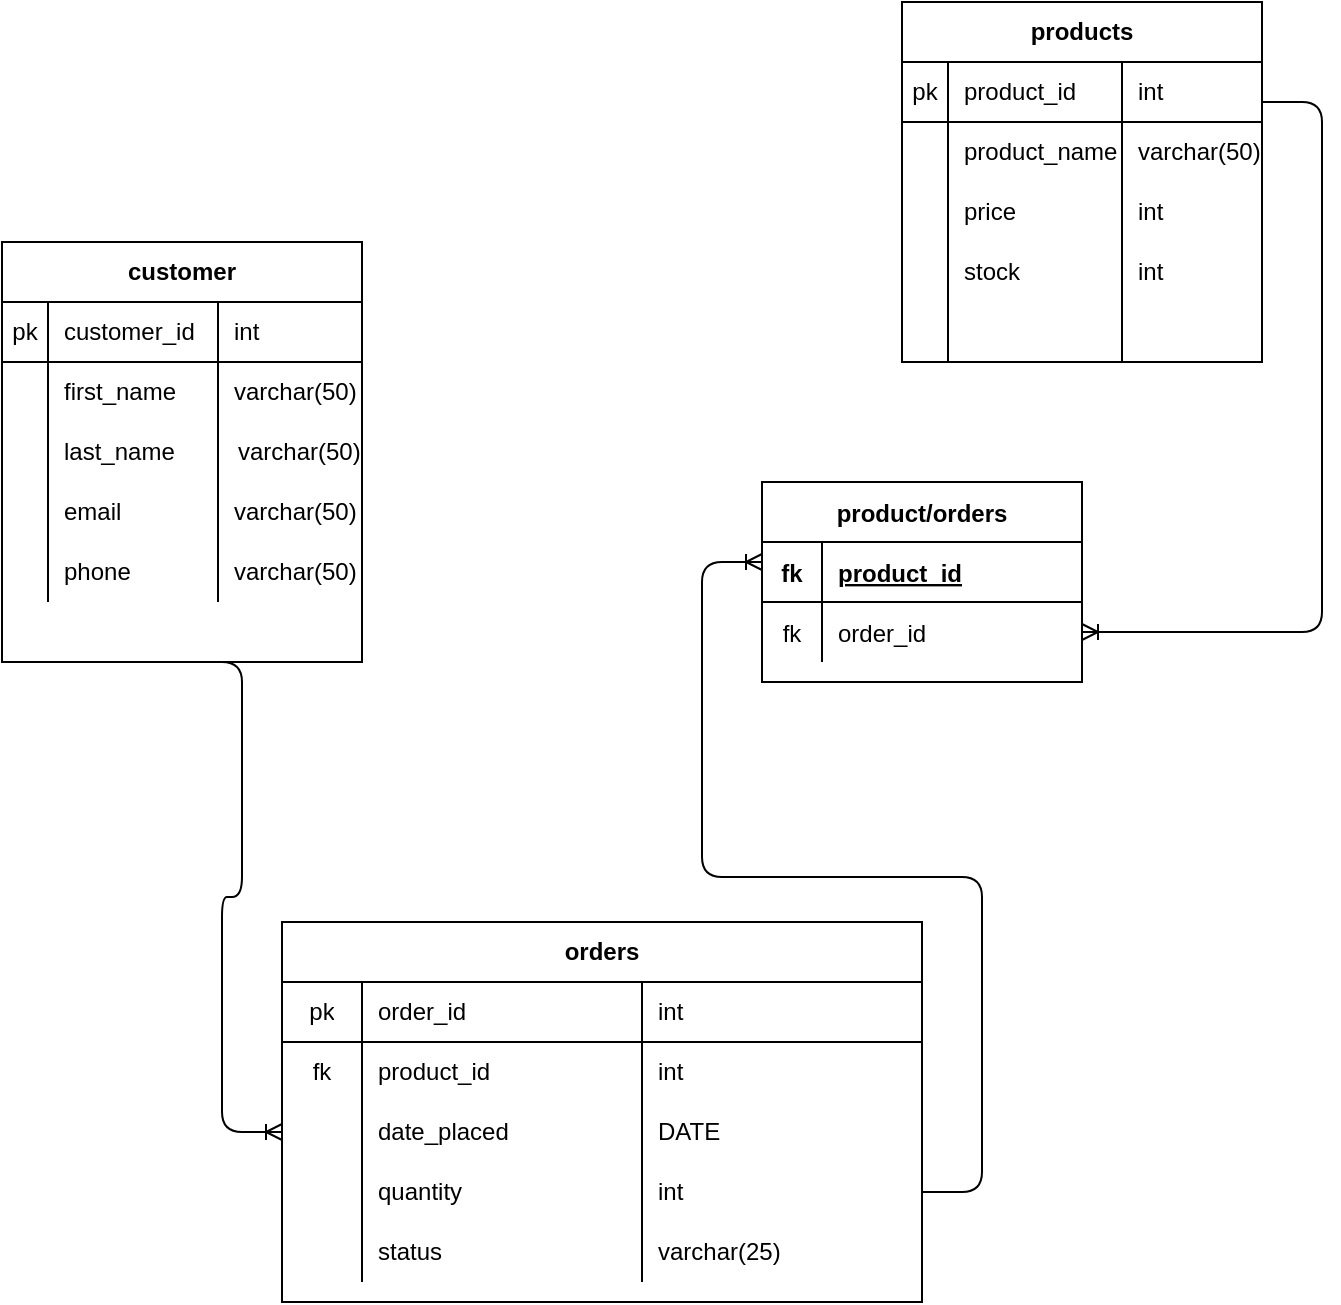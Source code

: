 <mxfile version="14.6.12" type="github">
  <diagram id="WdUzMKbhOJTNXHBL82K2" name="Page-1">
    <mxGraphModel dx="1422" dy="794" grid="1" gridSize="10" guides="1" tooltips="1" connect="1" arrows="1" fold="1" page="1" pageScale="1" pageWidth="850" pageHeight="1100" math="0" shadow="0">
      <root>
        <mxCell id="0" />
        <mxCell id="1" parent="0" />
        <mxCell id="PCMY5emXgMbDtx15MJKR-9" value="orders" style="shape=table;html=1;whiteSpace=wrap;startSize=30;container=1;collapsible=0;childLayout=tableLayout;fixedRows=1;rowLines=0;fontStyle=1;align=center;" parent="1" vertex="1">
          <mxGeometry x="180" y="530" width="320" height="190" as="geometry" />
        </mxCell>
        <mxCell id="PCMY5emXgMbDtx15MJKR-10" value="" style="shape=partialRectangle;html=1;whiteSpace=wrap;collapsible=0;dropTarget=0;pointerEvents=0;fillColor=none;top=0;left=0;bottom=1;right=0;points=[[0,0.5],[1,0.5]];portConstraint=eastwest;" parent="PCMY5emXgMbDtx15MJKR-9" vertex="1">
          <mxGeometry y="30" width="320" height="30" as="geometry" />
        </mxCell>
        <mxCell id="PCMY5emXgMbDtx15MJKR-11" value="pk" style="shape=partialRectangle;html=1;whiteSpace=wrap;connectable=0;fillColor=none;top=0;left=0;bottom=0;right=0;overflow=hidden;" parent="PCMY5emXgMbDtx15MJKR-10" vertex="1">
          <mxGeometry width="40" height="30" as="geometry" />
        </mxCell>
        <mxCell id="PCMY5emXgMbDtx15MJKR-12" value="order_id" style="shape=partialRectangle;html=1;whiteSpace=wrap;connectable=0;fillColor=none;top=0;left=0;bottom=0;right=0;align=left;spacingLeft=6;overflow=hidden;" parent="PCMY5emXgMbDtx15MJKR-10" vertex="1">
          <mxGeometry x="40" width="140" height="30" as="geometry" />
        </mxCell>
        <mxCell id="PCMY5emXgMbDtx15MJKR-66" value="int" style="shape=partialRectangle;html=1;whiteSpace=wrap;connectable=0;fillColor=none;top=0;left=0;bottom=0;right=0;align=left;spacingLeft=6;overflow=hidden;" parent="PCMY5emXgMbDtx15MJKR-10" vertex="1">
          <mxGeometry x="180" width="140" height="30" as="geometry" />
        </mxCell>
        <mxCell id="PCMY5emXgMbDtx15MJKR-16" value="" style="shape=partialRectangle;html=1;whiteSpace=wrap;collapsible=0;dropTarget=0;pointerEvents=0;fillColor=none;top=0;left=0;bottom=0;right=0;points=[[0,0.5],[1,0.5]];portConstraint=eastwest;" parent="PCMY5emXgMbDtx15MJKR-9" vertex="1">
          <mxGeometry y="60" width="320" height="30" as="geometry" />
        </mxCell>
        <mxCell id="PCMY5emXgMbDtx15MJKR-17" value="fk" style="shape=partialRectangle;html=1;whiteSpace=wrap;connectable=0;fillColor=none;top=0;left=0;bottom=0;right=0;overflow=hidden;" parent="PCMY5emXgMbDtx15MJKR-16" vertex="1">
          <mxGeometry width="40" height="30" as="geometry" />
        </mxCell>
        <mxCell id="PCMY5emXgMbDtx15MJKR-18" value="product_id" style="shape=partialRectangle;html=1;whiteSpace=wrap;connectable=0;fillColor=none;top=0;left=0;bottom=0;right=0;align=left;spacingLeft=6;overflow=hidden;" parent="PCMY5emXgMbDtx15MJKR-16" vertex="1">
          <mxGeometry x="40" width="140" height="30" as="geometry" />
        </mxCell>
        <mxCell id="PCMY5emXgMbDtx15MJKR-68" value="int" style="shape=partialRectangle;html=1;whiteSpace=wrap;connectable=0;fillColor=none;top=0;left=0;bottom=0;right=0;align=left;spacingLeft=6;overflow=hidden;" parent="PCMY5emXgMbDtx15MJKR-16" vertex="1">
          <mxGeometry x="180" width="140" height="30" as="geometry" />
        </mxCell>
        <mxCell id="PCMY5emXgMbDtx15MJKR-48" style="shape=partialRectangle;html=1;whiteSpace=wrap;collapsible=0;dropTarget=0;pointerEvents=0;fillColor=none;top=0;left=0;bottom=0;right=0;points=[[0,0.5],[1,0.5]];portConstraint=eastwest;" parent="PCMY5emXgMbDtx15MJKR-9" vertex="1">
          <mxGeometry y="90" width="320" height="30" as="geometry" />
        </mxCell>
        <mxCell id="PCMY5emXgMbDtx15MJKR-49" style="shape=partialRectangle;html=1;whiteSpace=wrap;connectable=0;fillColor=none;top=0;left=0;bottom=0;right=0;overflow=hidden;" parent="PCMY5emXgMbDtx15MJKR-48" vertex="1">
          <mxGeometry width="40" height="30" as="geometry" />
        </mxCell>
        <mxCell id="PCMY5emXgMbDtx15MJKR-50" value="date_placed" style="shape=partialRectangle;html=1;whiteSpace=wrap;connectable=0;fillColor=none;top=0;left=0;bottom=0;right=0;align=left;spacingLeft=6;overflow=hidden;" parent="PCMY5emXgMbDtx15MJKR-48" vertex="1">
          <mxGeometry x="40" width="140" height="30" as="geometry" />
        </mxCell>
        <mxCell id="PCMY5emXgMbDtx15MJKR-69" value="DATE" style="shape=partialRectangle;html=1;whiteSpace=wrap;connectable=0;fillColor=none;top=0;left=0;bottom=0;right=0;align=left;spacingLeft=6;overflow=hidden;" parent="PCMY5emXgMbDtx15MJKR-48" vertex="1">
          <mxGeometry x="180" width="140" height="30" as="geometry" />
        </mxCell>
        <mxCell id="PCMY5emXgMbDtx15MJKR-45" style="shape=partialRectangle;html=1;whiteSpace=wrap;collapsible=0;dropTarget=0;pointerEvents=0;fillColor=none;top=0;left=0;bottom=0;right=0;points=[[0,0.5],[1,0.5]];portConstraint=eastwest;" parent="PCMY5emXgMbDtx15MJKR-9" vertex="1">
          <mxGeometry y="120" width="320" height="30" as="geometry" />
        </mxCell>
        <mxCell id="PCMY5emXgMbDtx15MJKR-46" style="shape=partialRectangle;html=1;whiteSpace=wrap;connectable=0;fillColor=none;top=0;left=0;bottom=0;right=0;overflow=hidden;" parent="PCMY5emXgMbDtx15MJKR-45" vertex="1">
          <mxGeometry width="40" height="30" as="geometry" />
        </mxCell>
        <mxCell id="PCMY5emXgMbDtx15MJKR-47" value="quantity" style="shape=partialRectangle;html=1;whiteSpace=wrap;connectable=0;fillColor=none;top=0;left=0;bottom=0;right=0;align=left;spacingLeft=6;overflow=hidden;" parent="PCMY5emXgMbDtx15MJKR-45" vertex="1">
          <mxGeometry x="40" width="140" height="30" as="geometry" />
        </mxCell>
        <mxCell id="PCMY5emXgMbDtx15MJKR-70" value="int" style="shape=partialRectangle;html=1;whiteSpace=wrap;connectable=0;fillColor=none;top=0;left=0;bottom=0;right=0;align=left;spacingLeft=6;overflow=hidden;" parent="PCMY5emXgMbDtx15MJKR-45" vertex="1">
          <mxGeometry x="180" width="140" height="30" as="geometry" />
        </mxCell>
        <mxCell id="PCMY5emXgMbDtx15MJKR-74" style="shape=partialRectangle;html=1;whiteSpace=wrap;collapsible=0;dropTarget=0;pointerEvents=0;fillColor=none;top=0;left=0;bottom=0;right=0;points=[[0,0.5],[1,0.5]];portConstraint=eastwest;" parent="PCMY5emXgMbDtx15MJKR-9" vertex="1">
          <mxGeometry y="150" width="320" height="30" as="geometry" />
        </mxCell>
        <mxCell id="PCMY5emXgMbDtx15MJKR-75" style="shape=partialRectangle;html=1;whiteSpace=wrap;connectable=0;fillColor=none;top=0;left=0;bottom=0;right=0;overflow=hidden;" parent="PCMY5emXgMbDtx15MJKR-74" vertex="1">
          <mxGeometry width="40" height="30" as="geometry" />
        </mxCell>
        <mxCell id="PCMY5emXgMbDtx15MJKR-76" value="status" style="shape=partialRectangle;html=1;whiteSpace=wrap;connectable=0;fillColor=none;top=0;left=0;bottom=0;right=0;align=left;spacingLeft=6;overflow=hidden;" parent="PCMY5emXgMbDtx15MJKR-74" vertex="1">
          <mxGeometry x="40" width="140" height="30" as="geometry" />
        </mxCell>
        <mxCell id="PCMY5emXgMbDtx15MJKR-77" value="&lt;span&gt;varchar(25)&lt;/span&gt;" style="shape=partialRectangle;html=1;whiteSpace=wrap;connectable=0;fillColor=none;top=0;left=0;bottom=0;right=0;align=left;spacingLeft=6;overflow=hidden;" parent="PCMY5emXgMbDtx15MJKR-74" vertex="1">
          <mxGeometry x="180" width="140" height="30" as="geometry" />
        </mxCell>
        <mxCell id="PCMY5emXgMbDtx15MJKR-19" value="customer" style="shape=table;html=1;whiteSpace=wrap;startSize=30;container=1;collapsible=0;childLayout=tableLayout;fixedRows=1;rowLines=0;fontStyle=1;align=center;" parent="1" vertex="1">
          <mxGeometry x="40" y="190" width="180" height="210" as="geometry" />
        </mxCell>
        <mxCell id="PCMY5emXgMbDtx15MJKR-20" value="" style="shape=partialRectangle;html=1;whiteSpace=wrap;collapsible=0;dropTarget=0;pointerEvents=0;fillColor=none;top=0;left=0;bottom=1;right=0;points=[[0,0.5],[1,0.5]];portConstraint=eastwest;" parent="PCMY5emXgMbDtx15MJKR-19" vertex="1">
          <mxGeometry y="30" width="180" height="30" as="geometry" />
        </mxCell>
        <mxCell id="PCMY5emXgMbDtx15MJKR-21" value="pk" style="shape=partialRectangle;html=1;whiteSpace=wrap;connectable=0;fillColor=none;top=0;left=0;bottom=0;right=0;overflow=hidden;" parent="PCMY5emXgMbDtx15MJKR-20" vertex="1">
          <mxGeometry width="23" height="30" as="geometry" />
        </mxCell>
        <mxCell id="PCMY5emXgMbDtx15MJKR-22" value="customer_id" style="shape=partialRectangle;html=1;whiteSpace=wrap;connectable=0;fillColor=none;top=0;left=0;bottom=0;right=0;align=left;spacingLeft=6;overflow=hidden;" parent="PCMY5emXgMbDtx15MJKR-20" vertex="1">
          <mxGeometry x="23" width="85" height="30" as="geometry" />
        </mxCell>
        <mxCell id="PCMY5emXgMbDtx15MJKR-59" value="int" style="shape=partialRectangle;html=1;whiteSpace=wrap;connectable=0;fillColor=none;top=0;left=0;bottom=0;right=0;align=left;spacingLeft=6;overflow=hidden;" parent="PCMY5emXgMbDtx15MJKR-20" vertex="1">
          <mxGeometry x="108" width="72" height="30" as="geometry" />
        </mxCell>
        <mxCell id="PCMY5emXgMbDtx15MJKR-23" value="" style="shape=partialRectangle;html=1;whiteSpace=wrap;collapsible=0;dropTarget=0;pointerEvents=0;fillColor=none;top=0;left=0;bottom=0;right=0;points=[[0,0.5],[1,0.5]];portConstraint=eastwest;" parent="PCMY5emXgMbDtx15MJKR-19" vertex="1">
          <mxGeometry y="60" width="180" height="30" as="geometry" />
        </mxCell>
        <mxCell id="PCMY5emXgMbDtx15MJKR-24" value="" style="shape=partialRectangle;html=1;whiteSpace=wrap;connectable=0;fillColor=none;top=0;left=0;bottom=0;right=0;overflow=hidden;" parent="PCMY5emXgMbDtx15MJKR-23" vertex="1">
          <mxGeometry width="23" height="30" as="geometry" />
        </mxCell>
        <mxCell id="PCMY5emXgMbDtx15MJKR-25" value="first_name" style="shape=partialRectangle;html=1;whiteSpace=wrap;connectable=0;fillColor=none;top=0;left=0;bottom=0;right=0;align=left;spacingLeft=6;overflow=hidden;" parent="PCMY5emXgMbDtx15MJKR-23" vertex="1">
          <mxGeometry x="23" width="85" height="30" as="geometry" />
        </mxCell>
        <mxCell id="PCMY5emXgMbDtx15MJKR-60" value="varchar(50)" style="shape=partialRectangle;html=1;whiteSpace=wrap;connectable=0;fillColor=none;top=0;left=0;bottom=0;right=0;align=left;spacingLeft=6;overflow=hidden;" parent="PCMY5emXgMbDtx15MJKR-23" vertex="1">
          <mxGeometry x="108" width="72" height="30" as="geometry" />
        </mxCell>
        <mxCell id="PCMY5emXgMbDtx15MJKR-26" value="" style="shape=partialRectangle;html=1;whiteSpace=wrap;collapsible=0;dropTarget=0;pointerEvents=0;fillColor=none;top=0;left=0;bottom=0;right=0;points=[[0,0.5],[1,0.5]];portConstraint=eastwest;" parent="PCMY5emXgMbDtx15MJKR-19" vertex="1">
          <mxGeometry y="90" width="180" height="30" as="geometry" />
        </mxCell>
        <mxCell id="PCMY5emXgMbDtx15MJKR-27" value="" style="shape=partialRectangle;html=1;whiteSpace=wrap;connectable=0;fillColor=none;top=0;left=0;bottom=0;right=0;overflow=hidden;" parent="PCMY5emXgMbDtx15MJKR-26" vertex="1">
          <mxGeometry width="23" height="30" as="geometry" />
        </mxCell>
        <mxCell id="PCMY5emXgMbDtx15MJKR-28" value="last_name" style="shape=partialRectangle;html=1;whiteSpace=wrap;connectable=0;fillColor=none;top=0;left=0;bottom=0;right=0;align=left;spacingLeft=6;overflow=hidden;" parent="PCMY5emXgMbDtx15MJKR-26" vertex="1">
          <mxGeometry x="23" width="85" height="30" as="geometry" />
        </mxCell>
        <mxCell id="PCMY5emXgMbDtx15MJKR-61" style="shape=partialRectangle;html=1;whiteSpace=wrap;connectable=0;fillColor=none;top=0;left=0;bottom=0;right=0;align=left;spacingLeft=6;overflow=hidden;" parent="PCMY5emXgMbDtx15MJKR-26" vertex="1">
          <mxGeometry x="108" width="72" height="30" as="geometry" />
        </mxCell>
        <mxCell id="PCMY5emXgMbDtx15MJKR-56" style="shape=partialRectangle;html=1;whiteSpace=wrap;collapsible=0;dropTarget=0;pointerEvents=0;fillColor=none;top=0;left=0;bottom=0;right=0;points=[[0,0.5],[1,0.5]];portConstraint=eastwest;" parent="PCMY5emXgMbDtx15MJKR-19" vertex="1">
          <mxGeometry y="120" width="180" height="30" as="geometry" />
        </mxCell>
        <mxCell id="PCMY5emXgMbDtx15MJKR-57" style="shape=partialRectangle;html=1;whiteSpace=wrap;connectable=0;fillColor=none;top=0;left=0;bottom=0;right=0;overflow=hidden;" parent="PCMY5emXgMbDtx15MJKR-56" vertex="1">
          <mxGeometry width="23" height="30" as="geometry" />
        </mxCell>
        <mxCell id="PCMY5emXgMbDtx15MJKR-58" value="email" style="shape=partialRectangle;html=1;whiteSpace=wrap;connectable=0;fillColor=none;top=0;left=0;bottom=0;right=0;align=left;spacingLeft=6;overflow=hidden;" parent="PCMY5emXgMbDtx15MJKR-56" vertex="1">
          <mxGeometry x="23" width="85" height="30" as="geometry" />
        </mxCell>
        <mxCell id="PCMY5emXgMbDtx15MJKR-62" value="&lt;span&gt;varchar(50)&lt;/span&gt;" style="shape=partialRectangle;html=1;whiteSpace=wrap;connectable=0;fillColor=none;top=0;left=0;bottom=0;right=0;align=left;spacingLeft=6;overflow=hidden;" parent="PCMY5emXgMbDtx15MJKR-56" vertex="1">
          <mxGeometry x="108" width="72" height="30" as="geometry" />
        </mxCell>
        <mxCell id="PCMY5emXgMbDtx15MJKR-53" style="shape=partialRectangle;html=1;whiteSpace=wrap;collapsible=0;dropTarget=0;pointerEvents=0;fillColor=none;top=0;left=0;bottom=0;right=0;points=[[0,0.5],[1,0.5]];portConstraint=eastwest;" parent="PCMY5emXgMbDtx15MJKR-19" vertex="1">
          <mxGeometry y="150" width="180" height="30" as="geometry" />
        </mxCell>
        <mxCell id="PCMY5emXgMbDtx15MJKR-54" style="shape=partialRectangle;html=1;whiteSpace=wrap;connectable=0;fillColor=none;top=0;left=0;bottom=0;right=0;overflow=hidden;" parent="PCMY5emXgMbDtx15MJKR-53" vertex="1">
          <mxGeometry width="23" height="30" as="geometry" />
        </mxCell>
        <mxCell id="PCMY5emXgMbDtx15MJKR-55" value="phone" style="shape=partialRectangle;html=1;whiteSpace=wrap;connectable=0;fillColor=none;top=0;left=0;bottom=0;right=0;align=left;spacingLeft=6;overflow=hidden;" parent="PCMY5emXgMbDtx15MJKR-53" vertex="1">
          <mxGeometry x="23" width="85" height="30" as="geometry" />
        </mxCell>
        <mxCell id="PCMY5emXgMbDtx15MJKR-63" value="&lt;span&gt;varchar(50)&lt;/span&gt;" style="shape=partialRectangle;html=1;whiteSpace=wrap;connectable=0;fillColor=none;top=0;left=0;bottom=0;right=0;align=left;spacingLeft=6;overflow=hidden;" parent="PCMY5emXgMbDtx15MJKR-53" vertex="1">
          <mxGeometry x="108" width="72" height="30" as="geometry" />
        </mxCell>
        <mxCell id="PCMY5emXgMbDtx15MJKR-29" value="products" style="shape=table;html=1;whiteSpace=wrap;startSize=30;container=1;collapsible=0;childLayout=tableLayout;fixedRows=1;rowLines=0;fontStyle=1;align=center;" parent="1" vertex="1">
          <mxGeometry x="490" y="70" width="180" height="180" as="geometry" />
        </mxCell>
        <mxCell id="PCMY5emXgMbDtx15MJKR-30" value="" style="shape=partialRectangle;html=1;whiteSpace=wrap;collapsible=0;dropTarget=0;pointerEvents=0;fillColor=none;top=0;left=0;bottom=1;right=0;points=[[0,0.5],[1,0.5]];portConstraint=eastwest;" parent="PCMY5emXgMbDtx15MJKR-29" vertex="1">
          <mxGeometry y="30" width="180" height="30" as="geometry" />
        </mxCell>
        <mxCell id="PCMY5emXgMbDtx15MJKR-31" value="pk" style="shape=partialRectangle;html=1;whiteSpace=wrap;connectable=0;fillColor=none;top=0;left=0;bottom=0;right=0;overflow=hidden;" parent="PCMY5emXgMbDtx15MJKR-30" vertex="1">
          <mxGeometry width="23" height="30" as="geometry" />
        </mxCell>
        <mxCell id="PCMY5emXgMbDtx15MJKR-32" value="product_id" style="shape=partialRectangle;html=1;whiteSpace=wrap;connectable=0;fillColor=none;top=0;left=0;bottom=0;right=0;align=left;spacingLeft=6;overflow=hidden;" parent="PCMY5emXgMbDtx15MJKR-30" vertex="1">
          <mxGeometry x="23" width="87" height="30" as="geometry" />
        </mxCell>
        <mxCell id="PCMY5emXgMbDtx15MJKR-71" value="int" style="shape=partialRectangle;html=1;whiteSpace=wrap;connectable=0;fillColor=none;top=0;left=0;bottom=0;right=0;align=left;spacingLeft=6;overflow=hidden;" parent="PCMY5emXgMbDtx15MJKR-30" vertex="1">
          <mxGeometry x="110" width="70" height="30" as="geometry" />
        </mxCell>
        <mxCell id="PCMY5emXgMbDtx15MJKR-33" value="" style="shape=partialRectangle;html=1;whiteSpace=wrap;collapsible=0;dropTarget=0;pointerEvents=0;fillColor=none;top=0;left=0;bottom=0;right=0;points=[[0,0.5],[1,0.5]];portConstraint=eastwest;" parent="PCMY5emXgMbDtx15MJKR-29" vertex="1">
          <mxGeometry y="60" width="180" height="30" as="geometry" />
        </mxCell>
        <mxCell id="PCMY5emXgMbDtx15MJKR-34" value="" style="shape=partialRectangle;html=1;whiteSpace=wrap;connectable=0;fillColor=none;top=0;left=0;bottom=0;right=0;overflow=hidden;" parent="PCMY5emXgMbDtx15MJKR-33" vertex="1">
          <mxGeometry width="23" height="30" as="geometry" />
        </mxCell>
        <mxCell id="PCMY5emXgMbDtx15MJKR-35" value="product_name" style="shape=partialRectangle;html=1;whiteSpace=wrap;connectable=0;fillColor=none;top=0;left=0;bottom=0;right=0;align=left;spacingLeft=6;overflow=hidden;" parent="PCMY5emXgMbDtx15MJKR-33" vertex="1">
          <mxGeometry x="23" width="87" height="30" as="geometry" />
        </mxCell>
        <mxCell id="PCMY5emXgMbDtx15MJKR-72" value="&lt;span&gt;varchar(50)&lt;/span&gt;" style="shape=partialRectangle;html=1;whiteSpace=wrap;connectable=0;fillColor=none;top=0;left=0;bottom=0;right=0;align=left;spacingLeft=6;overflow=hidden;" parent="PCMY5emXgMbDtx15MJKR-33" vertex="1">
          <mxGeometry x="110" width="70" height="30" as="geometry" />
        </mxCell>
        <mxCell id="PCMY5emXgMbDtx15MJKR-36" value="" style="shape=partialRectangle;html=1;whiteSpace=wrap;collapsible=0;dropTarget=0;pointerEvents=0;fillColor=none;top=0;left=0;bottom=0;right=0;points=[[0,0.5],[1,0.5]];portConstraint=eastwest;" parent="PCMY5emXgMbDtx15MJKR-29" vertex="1">
          <mxGeometry y="90" width="180" height="30" as="geometry" />
        </mxCell>
        <mxCell id="PCMY5emXgMbDtx15MJKR-37" value="" style="shape=partialRectangle;html=1;whiteSpace=wrap;connectable=0;fillColor=none;top=0;left=0;bottom=0;right=0;overflow=hidden;" parent="PCMY5emXgMbDtx15MJKR-36" vertex="1">
          <mxGeometry width="23" height="30" as="geometry" />
        </mxCell>
        <mxCell id="PCMY5emXgMbDtx15MJKR-38" value="price" style="shape=partialRectangle;html=1;whiteSpace=wrap;connectable=0;fillColor=none;top=0;left=0;bottom=0;right=0;align=left;spacingLeft=6;overflow=hidden;" parent="PCMY5emXgMbDtx15MJKR-36" vertex="1">
          <mxGeometry x="23" width="87" height="30" as="geometry" />
        </mxCell>
        <mxCell id="PCMY5emXgMbDtx15MJKR-73" value="int" style="shape=partialRectangle;html=1;whiteSpace=wrap;connectable=0;fillColor=none;top=0;left=0;bottom=0;right=0;align=left;spacingLeft=6;overflow=hidden;" parent="PCMY5emXgMbDtx15MJKR-36" vertex="1">
          <mxGeometry x="110" width="70" height="30" as="geometry" />
        </mxCell>
        <mxCell id="PCMY5emXgMbDtx15MJKR-78" style="shape=partialRectangle;html=1;whiteSpace=wrap;collapsible=0;dropTarget=0;pointerEvents=0;fillColor=none;top=0;left=0;bottom=0;right=0;points=[[0,0.5],[1,0.5]];portConstraint=eastwest;" parent="PCMY5emXgMbDtx15MJKR-29" vertex="1">
          <mxGeometry y="120" width="180" height="30" as="geometry" />
        </mxCell>
        <mxCell id="PCMY5emXgMbDtx15MJKR-79" style="shape=partialRectangle;html=1;whiteSpace=wrap;connectable=0;fillColor=none;top=0;left=0;bottom=0;right=0;overflow=hidden;" parent="PCMY5emXgMbDtx15MJKR-78" vertex="1">
          <mxGeometry width="23" height="30" as="geometry" />
        </mxCell>
        <mxCell id="PCMY5emXgMbDtx15MJKR-80" value="stock" style="shape=partialRectangle;html=1;whiteSpace=wrap;connectable=0;fillColor=none;top=0;left=0;bottom=0;right=0;align=left;spacingLeft=6;overflow=hidden;" parent="PCMY5emXgMbDtx15MJKR-78" vertex="1">
          <mxGeometry x="23" width="87" height="30" as="geometry" />
        </mxCell>
        <mxCell id="PCMY5emXgMbDtx15MJKR-81" value="int" style="shape=partialRectangle;html=1;whiteSpace=wrap;connectable=0;fillColor=none;top=0;left=0;bottom=0;right=0;align=left;spacingLeft=6;overflow=hidden;" parent="PCMY5emXgMbDtx15MJKR-78" vertex="1">
          <mxGeometry x="110" width="70" height="30" as="geometry" />
        </mxCell>
        <mxCell id="PCMY5emXgMbDtx15MJKR-82" style="shape=partialRectangle;html=1;whiteSpace=wrap;collapsible=0;dropTarget=0;pointerEvents=0;fillColor=none;top=0;left=0;bottom=0;right=0;points=[[0,0.5],[1,0.5]];portConstraint=eastwest;" parent="PCMY5emXgMbDtx15MJKR-29" vertex="1">
          <mxGeometry y="150" width="180" height="30" as="geometry" />
        </mxCell>
        <mxCell id="PCMY5emXgMbDtx15MJKR-83" style="shape=partialRectangle;html=1;whiteSpace=wrap;connectable=0;fillColor=none;top=0;left=0;bottom=0;right=0;overflow=hidden;" parent="PCMY5emXgMbDtx15MJKR-82" vertex="1">
          <mxGeometry width="23" height="30" as="geometry" />
        </mxCell>
        <mxCell id="PCMY5emXgMbDtx15MJKR-84" style="shape=partialRectangle;html=1;whiteSpace=wrap;connectable=0;fillColor=none;top=0;left=0;bottom=0;right=0;align=left;spacingLeft=6;overflow=hidden;" parent="PCMY5emXgMbDtx15MJKR-82" vertex="1">
          <mxGeometry x="23" width="87" height="30" as="geometry" />
        </mxCell>
        <mxCell id="PCMY5emXgMbDtx15MJKR-85" style="shape=partialRectangle;html=1;whiteSpace=wrap;connectable=0;fillColor=none;top=0;left=0;bottom=0;right=0;align=left;spacingLeft=6;overflow=hidden;" parent="PCMY5emXgMbDtx15MJKR-82" vertex="1">
          <mxGeometry x="110" width="70" height="30" as="geometry" />
        </mxCell>
        <mxCell id="PCMY5emXgMbDtx15MJKR-64" value="&lt;span&gt;varchar(50)&lt;/span&gt;" style="shape=partialRectangle;html=1;whiteSpace=wrap;connectable=0;fillColor=none;top=0;left=0;bottom=0;right=0;align=left;spacingLeft=6;overflow=hidden;" parent="1" vertex="1">
          <mxGeometry x="150" y="280" width="109" height="30" as="geometry" />
        </mxCell>
        <mxCell id="PCMY5emXgMbDtx15MJKR-87" value="product/orders" style="shape=table;startSize=30;container=1;collapsible=1;childLayout=tableLayout;fixedRows=1;rowLines=0;fontStyle=1;align=center;resizeLast=1;" parent="1" vertex="1">
          <mxGeometry x="420" y="310" width="160" height="100" as="geometry" />
        </mxCell>
        <mxCell id="PCMY5emXgMbDtx15MJKR-88" value="" style="shape=partialRectangle;collapsible=0;dropTarget=0;pointerEvents=0;fillColor=none;top=0;left=0;bottom=1;right=0;points=[[0,0.5],[1,0.5]];portConstraint=eastwest;" parent="PCMY5emXgMbDtx15MJKR-87" vertex="1">
          <mxGeometry y="30" width="160" height="30" as="geometry" />
        </mxCell>
        <mxCell id="PCMY5emXgMbDtx15MJKR-89" value="fk" style="shape=partialRectangle;connectable=0;fillColor=none;top=0;left=0;bottom=0;right=0;fontStyle=1;overflow=hidden;" parent="PCMY5emXgMbDtx15MJKR-88" vertex="1">
          <mxGeometry width="30" height="30" as="geometry" />
        </mxCell>
        <mxCell id="PCMY5emXgMbDtx15MJKR-90" value="product_id" style="shape=partialRectangle;connectable=0;fillColor=none;top=0;left=0;bottom=0;right=0;align=left;spacingLeft=6;fontStyle=5;overflow=hidden;" parent="PCMY5emXgMbDtx15MJKR-88" vertex="1">
          <mxGeometry x="30" width="130" height="30" as="geometry" />
        </mxCell>
        <mxCell id="PCMY5emXgMbDtx15MJKR-91" value="" style="shape=partialRectangle;collapsible=0;dropTarget=0;pointerEvents=0;fillColor=none;top=0;left=0;bottom=0;right=0;points=[[0,0.5],[1,0.5]];portConstraint=eastwest;" parent="PCMY5emXgMbDtx15MJKR-87" vertex="1">
          <mxGeometry y="60" width="160" height="30" as="geometry" />
        </mxCell>
        <mxCell id="PCMY5emXgMbDtx15MJKR-92" value="fk" style="shape=partialRectangle;connectable=0;fillColor=none;top=0;left=0;bottom=0;right=0;editable=1;overflow=hidden;" parent="PCMY5emXgMbDtx15MJKR-91" vertex="1">
          <mxGeometry width="30" height="30" as="geometry" />
        </mxCell>
        <mxCell id="PCMY5emXgMbDtx15MJKR-93" value="order_id" style="shape=partialRectangle;connectable=0;fillColor=none;top=0;left=0;bottom=0;right=0;align=left;spacingLeft=6;overflow=hidden;" parent="PCMY5emXgMbDtx15MJKR-91" vertex="1">
          <mxGeometry x="30" width="130" height="30" as="geometry" />
        </mxCell>
        <mxCell id="PCMY5emXgMbDtx15MJKR-100" value="" style="edgeStyle=entityRelationEdgeStyle;fontSize=12;html=1;endArrow=ERoneToMany;entryX=1;entryY=0.5;entryDx=0;entryDy=0;" parent="1" target="PCMY5emXgMbDtx15MJKR-91" edge="1">
          <mxGeometry width="100" height="100" relative="1" as="geometry">
            <mxPoint x="670" y="120" as="sourcePoint" />
            <mxPoint x="510" y="260" as="targetPoint" />
          </mxGeometry>
        </mxCell>
        <mxCell id="PCMY5emXgMbDtx15MJKR-101" value="" style="edgeStyle=entityRelationEdgeStyle;fontSize=12;html=1;endArrow=ERoneToMany;exitX=1;exitY=0.5;exitDx=0;exitDy=0;" parent="1" source="PCMY5emXgMbDtx15MJKR-45" edge="1">
          <mxGeometry width="100" height="100" relative="1" as="geometry">
            <mxPoint x="640" y="690" as="sourcePoint" />
            <mxPoint x="420" y="350" as="targetPoint" />
          </mxGeometry>
        </mxCell>
        <mxCell id="iGFVMEkFKEMKLZaRlnec-2" value="" style="edgeStyle=entityRelationEdgeStyle;fontSize=12;html=1;endArrow=ERoneToMany;exitX=0.5;exitY=1;exitDx=0;exitDy=0;entryX=0;entryY=0.5;entryDx=0;entryDy=0;" parent="1" source="PCMY5emXgMbDtx15MJKR-19" target="PCMY5emXgMbDtx15MJKR-48" edge="1">
          <mxGeometry width="100" height="100" relative="1" as="geometry">
            <mxPoint x="370" y="470" as="sourcePoint" />
            <mxPoint x="470" y="370" as="targetPoint" />
          </mxGeometry>
        </mxCell>
      </root>
    </mxGraphModel>
  </diagram>
</mxfile>
